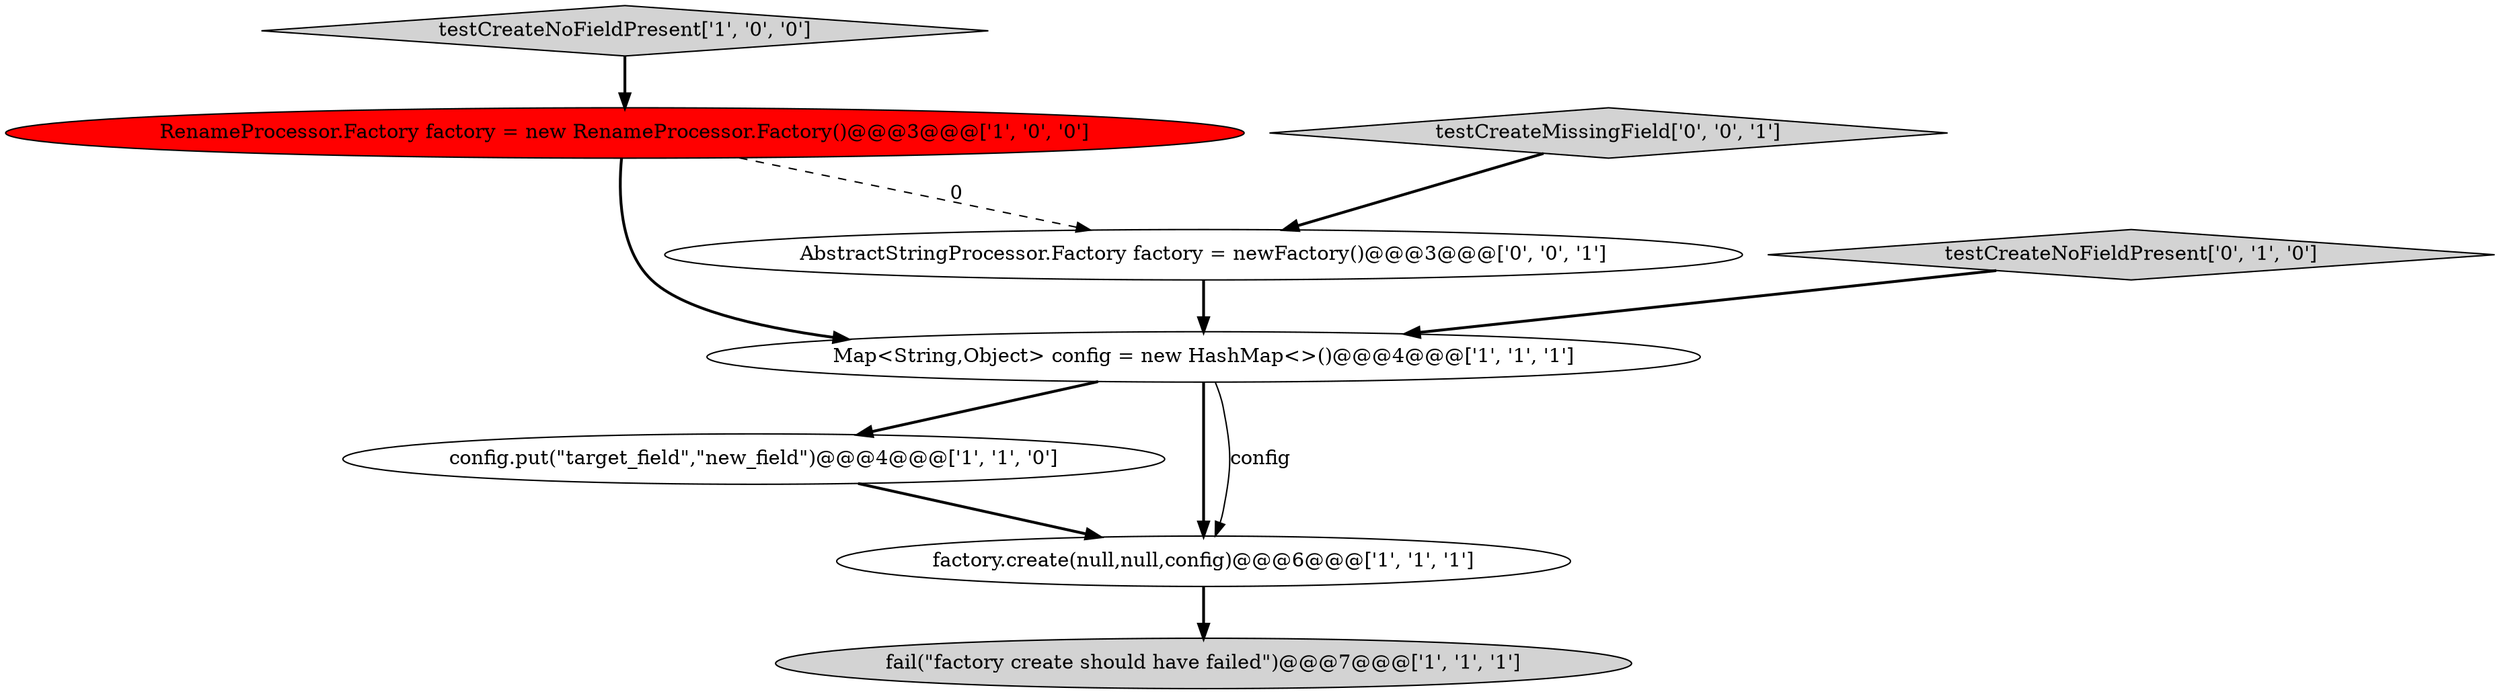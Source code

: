 digraph {
2 [style = filled, label = "testCreateNoFieldPresent['1', '0', '0']", fillcolor = lightgray, shape = diamond image = "AAA0AAABBB1BBB"];
7 [style = filled, label = "AbstractStringProcessor.Factory factory = newFactory()@@@3@@@['0', '0', '1']", fillcolor = white, shape = ellipse image = "AAA0AAABBB3BBB"];
5 [style = filled, label = "RenameProcessor.Factory factory = new RenameProcessor.Factory()@@@3@@@['1', '0', '0']", fillcolor = red, shape = ellipse image = "AAA1AAABBB1BBB"];
0 [style = filled, label = "Map<String,Object> config = new HashMap<>()@@@4@@@['1', '1', '1']", fillcolor = white, shape = ellipse image = "AAA0AAABBB1BBB"];
1 [style = filled, label = "fail(\"factory create should have failed\")@@@7@@@['1', '1', '1']", fillcolor = lightgray, shape = ellipse image = "AAA0AAABBB1BBB"];
6 [style = filled, label = "testCreateNoFieldPresent['0', '1', '0']", fillcolor = lightgray, shape = diamond image = "AAA0AAABBB2BBB"];
3 [style = filled, label = "config.put(\"target_field\",\"new_field\")@@@4@@@['1', '1', '0']", fillcolor = white, shape = ellipse image = "AAA0AAABBB1BBB"];
8 [style = filled, label = "testCreateMissingField['0', '0', '1']", fillcolor = lightgray, shape = diamond image = "AAA0AAABBB3BBB"];
4 [style = filled, label = "factory.create(null,null,config)@@@6@@@['1', '1', '1']", fillcolor = white, shape = ellipse image = "AAA0AAABBB1BBB"];
0->3 [style = bold, label=""];
4->1 [style = bold, label=""];
7->0 [style = bold, label=""];
6->0 [style = bold, label=""];
5->7 [style = dashed, label="0"];
5->0 [style = bold, label=""];
0->4 [style = bold, label=""];
0->4 [style = solid, label="config"];
3->4 [style = bold, label=""];
8->7 [style = bold, label=""];
2->5 [style = bold, label=""];
}
